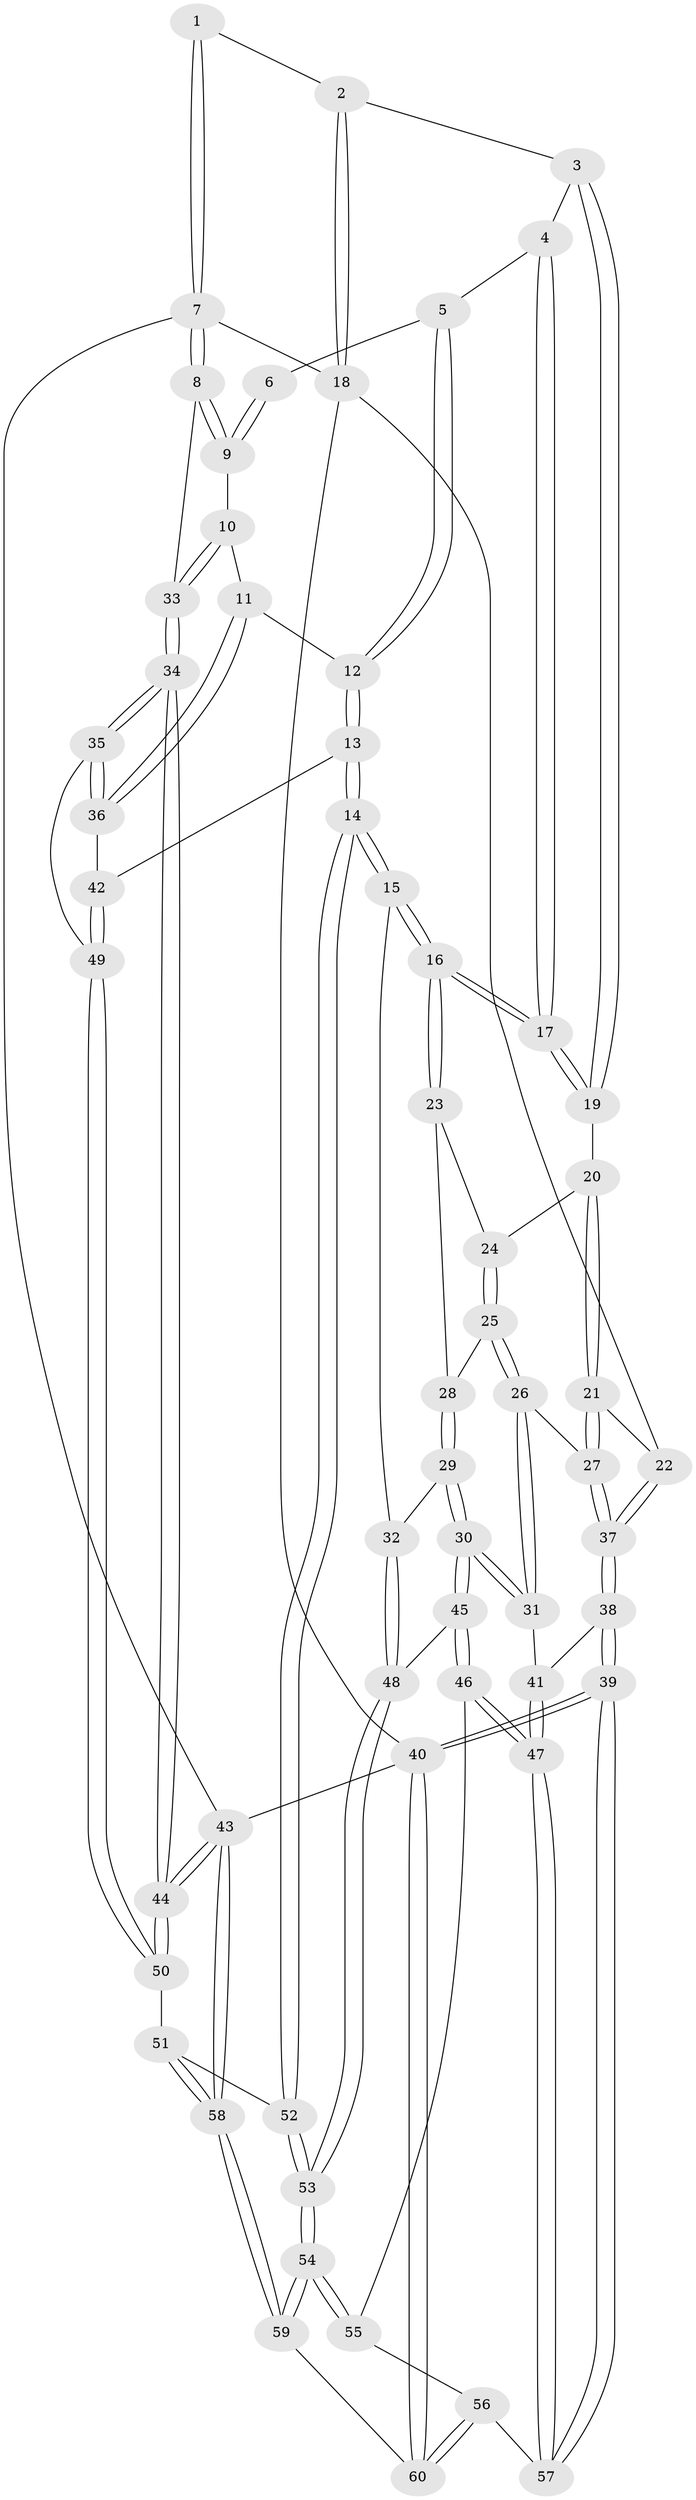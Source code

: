 // coarse degree distribution, {3: 0.3684210526315789, 4: 0.3157894736842105, 5: 0.2631578947368421, 2: 0.05263157894736842}
// Generated by graph-tools (version 1.1) at 2025/38/03/04/25 23:38:22]
// undirected, 60 vertices, 147 edges
graph export_dot {
  node [color=gray90,style=filled];
  1 [pos="+0.7100655464955792+0"];
  2 [pos="+0+0"];
  3 [pos="+0.26325764034637084+0.162959655862986"];
  4 [pos="+0.5788252631788234+0.10876434030324521"];
  5 [pos="+0.5908013715523455+0.10038578481258763"];
  6 [pos="+0.6872612877485866+0"];
  7 [pos="+1+0"];
  8 [pos="+1+0.19406883364433455"];
  9 [pos="+0.8305925564120872+0.1920825824754061"];
  10 [pos="+0.8541052355522366+0.3901980899492369"];
  11 [pos="+0.8414523982289822+0.39952546163266156"];
  12 [pos="+0.7104383635256782+0.44841558713318114"];
  13 [pos="+0.626996613794852+0.5319783098141955"];
  14 [pos="+0.5365850030713534+0.5547496016219117"];
  15 [pos="+0.5275286702228431+0.5501086290344143"];
  16 [pos="+0.47179746117205096+0.44947506169573526"];
  17 [pos="+0.4630703832619529+0.40242263163812636"];
  18 [pos="+0+0"];
  19 [pos="+0.266900646576517+0.2263304691534464"];
  20 [pos="+0.21935697917391928+0.3182101380854633"];
  21 [pos="+0.15002071360370925+0.35403700522719883"];
  22 [pos="+0+0.0441411185269783"];
  23 [pos="+0.27911532109001846+0.42795010372745335"];
  24 [pos="+0.2352761482725534+0.3555355721937415"];
  25 [pos="+0.1952914497482975+0.4605107339573393"];
  26 [pos="+0.1199397245873598+0.5014745173895254"];
  27 [pos="+0.09182504975046919+0.4696364506568934"];
  28 [pos="+0.2659530208416981+0.4498202777171141"];
  29 [pos="+0.2517060078346095+0.5970437260935288"];
  30 [pos="+0.2235287013494812+0.6071154330096706"];
  31 [pos="+0.16212571154626648+0.5900727716732853"];
  32 [pos="+0.3900352639870865+0.5948092498614667"];
  33 [pos="+1+0.418427307154119"];
  34 [pos="+1+0.6767776112351302"];
  35 [pos="+1+0.6727018307648429"];
  36 [pos="+0.885317737884603+0.5826574825353676"];
  37 [pos="+0+0.42876728954183796"];
  38 [pos="+0+0.6551112822643949"];
  39 [pos="+0+0.8290961617125253"];
  40 [pos="+0+1"];
  41 [pos="+0.14200835725797328+0.6062841983569627"];
  42 [pos="+0.775727006035481+0.6575529925817438"];
  43 [pos="+1+1"];
  44 [pos="+1+1"];
  45 [pos="+0.2352244759483637+0.7629541954506667"];
  46 [pos="+0.2241058876584249+0.7889088171825537"];
  47 [pos="+0.05387957561634568+0.8113267080773069"];
  48 [pos="+0.33597543036143923+0.7427552249810044"];
  49 [pos="+0.8066256620557882+0.7189032646602785"];
  50 [pos="+0.7932149874135485+0.7854468611607824"];
  51 [pos="+0.7054693496865178+0.8346435123260186"];
  52 [pos="+0.5407481460785771+0.8724123342593718"];
  53 [pos="+0.5052289073200915+0.9367706606176215"];
  54 [pos="+0.48713709734050387+0.9892308420943157"];
  55 [pos="+0.23867362450688484+0.8129353747375049"];
  56 [pos="+0.17008845636629022+0.993060477403805"];
  57 [pos="+0.02782780063721119+0.827667338202916"];
  58 [pos="+1+1"];
  59 [pos="+0.4754048888293641+1"];
  60 [pos="+0.2751922381435991+1"];
  1 -- 2;
  1 -- 7;
  1 -- 7;
  2 -- 3;
  2 -- 18;
  2 -- 18;
  3 -- 4;
  3 -- 19;
  3 -- 19;
  4 -- 5;
  4 -- 17;
  4 -- 17;
  5 -- 6;
  5 -- 12;
  5 -- 12;
  6 -- 9;
  6 -- 9;
  7 -- 8;
  7 -- 8;
  7 -- 18;
  7 -- 43;
  8 -- 9;
  8 -- 9;
  8 -- 33;
  9 -- 10;
  10 -- 11;
  10 -- 33;
  10 -- 33;
  11 -- 12;
  11 -- 36;
  11 -- 36;
  12 -- 13;
  12 -- 13;
  13 -- 14;
  13 -- 14;
  13 -- 42;
  14 -- 15;
  14 -- 15;
  14 -- 52;
  14 -- 52;
  15 -- 16;
  15 -- 16;
  15 -- 32;
  16 -- 17;
  16 -- 17;
  16 -- 23;
  16 -- 23;
  17 -- 19;
  17 -- 19;
  18 -- 22;
  18 -- 40;
  19 -- 20;
  20 -- 21;
  20 -- 21;
  20 -- 24;
  21 -- 22;
  21 -- 27;
  21 -- 27;
  22 -- 37;
  22 -- 37;
  23 -- 24;
  23 -- 28;
  24 -- 25;
  24 -- 25;
  25 -- 26;
  25 -- 26;
  25 -- 28;
  26 -- 27;
  26 -- 31;
  26 -- 31;
  27 -- 37;
  27 -- 37;
  28 -- 29;
  28 -- 29;
  29 -- 30;
  29 -- 30;
  29 -- 32;
  30 -- 31;
  30 -- 31;
  30 -- 45;
  30 -- 45;
  31 -- 41;
  32 -- 48;
  32 -- 48;
  33 -- 34;
  33 -- 34;
  34 -- 35;
  34 -- 35;
  34 -- 44;
  34 -- 44;
  35 -- 36;
  35 -- 36;
  35 -- 49;
  36 -- 42;
  37 -- 38;
  37 -- 38;
  38 -- 39;
  38 -- 39;
  38 -- 41;
  39 -- 40;
  39 -- 40;
  39 -- 57;
  39 -- 57;
  40 -- 60;
  40 -- 60;
  40 -- 43;
  41 -- 47;
  41 -- 47;
  42 -- 49;
  42 -- 49;
  43 -- 44;
  43 -- 44;
  43 -- 58;
  43 -- 58;
  44 -- 50;
  44 -- 50;
  45 -- 46;
  45 -- 46;
  45 -- 48;
  46 -- 47;
  46 -- 47;
  46 -- 55;
  47 -- 57;
  47 -- 57;
  48 -- 53;
  48 -- 53;
  49 -- 50;
  49 -- 50;
  50 -- 51;
  51 -- 52;
  51 -- 58;
  51 -- 58;
  52 -- 53;
  52 -- 53;
  53 -- 54;
  53 -- 54;
  54 -- 55;
  54 -- 55;
  54 -- 59;
  54 -- 59;
  55 -- 56;
  56 -- 57;
  56 -- 60;
  56 -- 60;
  58 -- 59;
  58 -- 59;
  59 -- 60;
}
